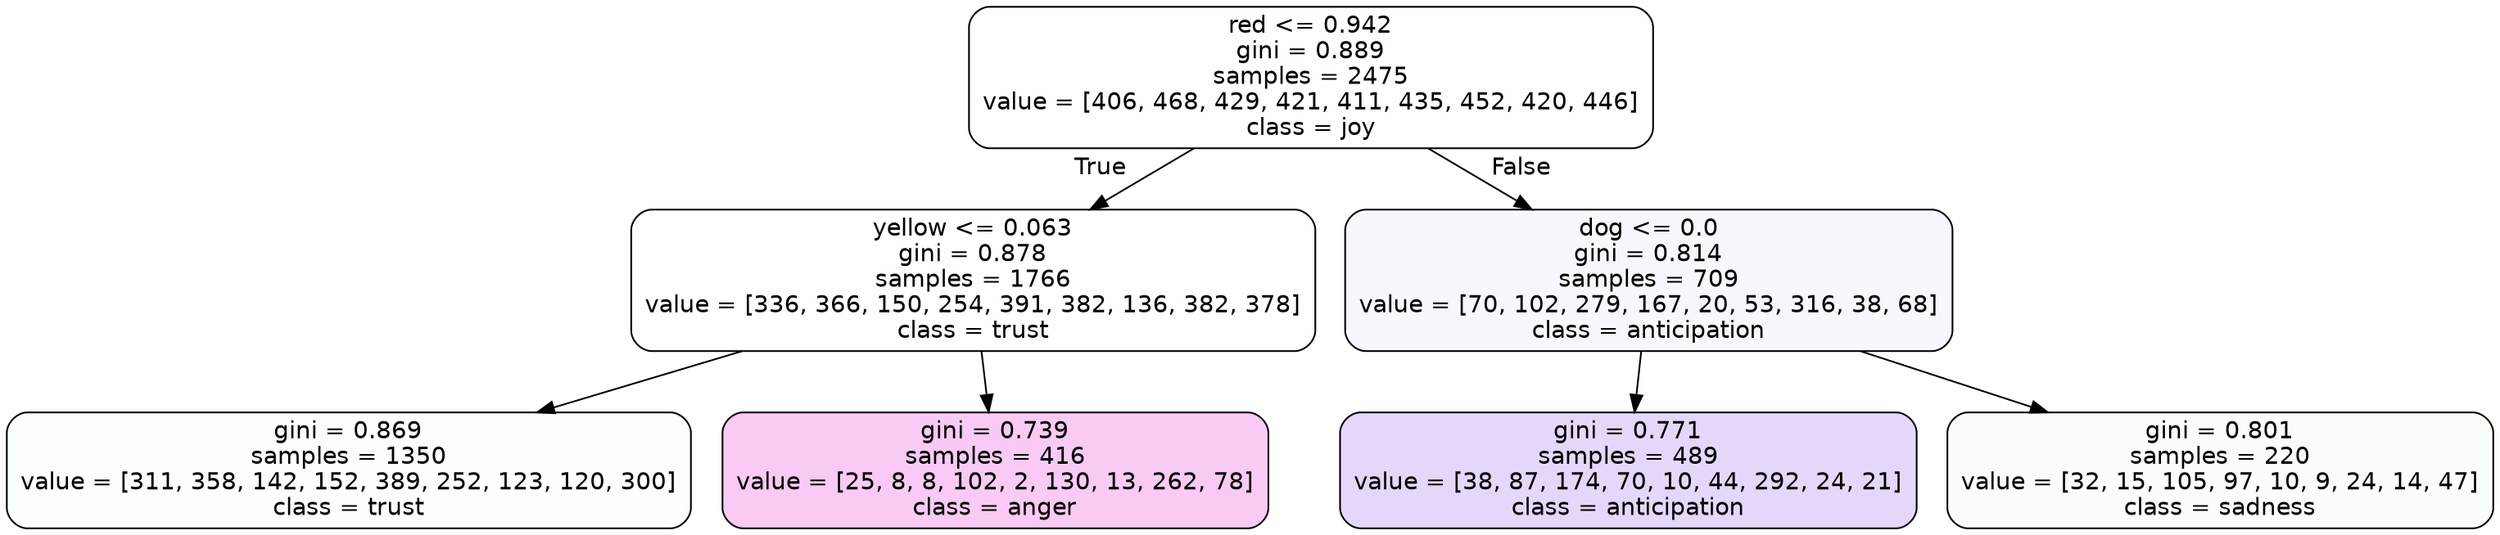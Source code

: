 digraph Tree {
node [shape=box, style="filled, rounded", color="black", fontname=helvetica] ;
edge [fontname=helvetica] ;
0 [label="red <= 0.942\ngini = 0.889\nsamples = 2475\nvalue = [406, 468, 429, 421, 411, 435, 452, 420, 446]\nclass = joy", fillcolor="#d7e53901"] ;
1 [label="yellow <= 0.063\ngini = 0.878\nsamples = 1766\nvalue = [336, 366, 150, 254, 391, 382, 136, 382, 378]\nclass = trust", fillcolor="#39d7e501"] ;
0 -> 1 [labeldistance=2.5, labelangle=45, headlabel="True"] ;
2 [label="gini = 0.869\nsamples = 1350\nvalue = [311, 358, 142, 152, 389, 252, 123, 120, 300]\nclass = trust", fillcolor="#39d7e504"] ;
1 -> 2 ;
3 [label="gini = 0.739\nsamples = 416\nvalue = [25, 8, 8, 102, 2, 130, 13, 262, 78]\nclass = anger", fillcolor="#e539d744"] ;
1 -> 3 ;
4 [label="dog <= 0.0\ngini = 0.814\nsamples = 709\nvalue = [70, 102, 279, 167, 20, 53, 316, 38, 68]\nclass = anticipation", fillcolor="#8139e50b"] ;
0 -> 4 [labeldistance=2.5, labelangle=-45, headlabel="False"] ;
5 [label="gini = 0.771\nsamples = 489\nvalue = [38, 87, 174, 70, 10, 44, 292, 24, 21]\nclass = anticipation", fillcolor="#8139e533"] ;
4 -> 5 ;
6 [label="gini = 0.801\nsamples = 220\nvalue = [32, 15, 105, 97, 10, 9, 24, 14, 47]\nclass = sadness", fillcolor="#64e53908"] ;
4 -> 6 ;
}